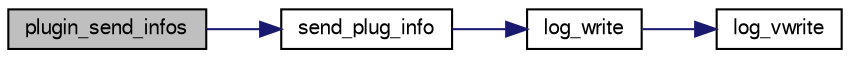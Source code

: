 digraph G
{
  bgcolor="transparent";
  edge [fontname="FreeSans",fontsize="10",labelfontname="FreeSans",labelfontsize="10"];
  node [fontname="FreeSans",fontsize="10",shape=record];
  rankdir=LR;
  Node1 [label="plugin_send_infos",height=0.2,width=0.4,color="black", fillcolor="grey75", style="filled" fontcolor="black"];
  Node1 -> Node2 [color="midnightblue",fontsize="10",style="solid",fontname="FreeSans"];
  Node2 [label="send_plug_info",height=0.2,width=0.4,color="black",URL="$comm_8c.html#a7d370aaa5e19dff8168a83b309848ebb",tooltip="Sends a plugin info."];
  Node2 -> Node3 [color="midnightblue",fontsize="10",style="solid",fontname="FreeSans"];
  Node3 [label="log_write",height=0.2,width=0.4,color="black",URL="$log_8c.html#aebd780cf62bc3eed16f852bd30250a3a"];
  Node3 -> Node4 [color="midnightblue",fontsize="10",style="solid",fontname="FreeSans"];
  Node4 [label="log_vwrite",height=0.2,width=0.4,color="black",URL="$log_8c.html#a20d71c8bbe1b9014a523f38e2fabbc02"];
}

